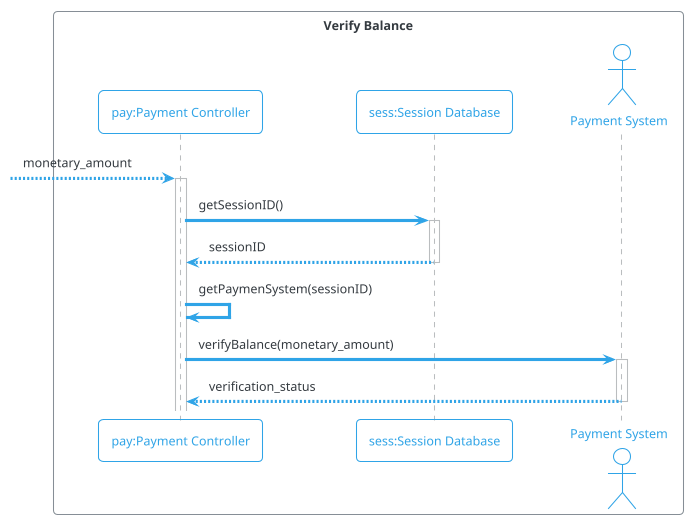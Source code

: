 @startuml
!theme cerulean-outline
box "Verify Balance"
participant "pay:Payment Controller" as pay
participant "sess:Session Database" as sess
actor "Payment System" as paySys
end box
--> pay ++: monetary_amount
pay -> sess ++ : getSessionID()
sess --> pay --: sessionID
pay -> pay : getPaymenSystem(sessionID)
pay -> paySys ++: verifyBalance(monetary_amount)
paySys --> pay --: verification_status
@enduml